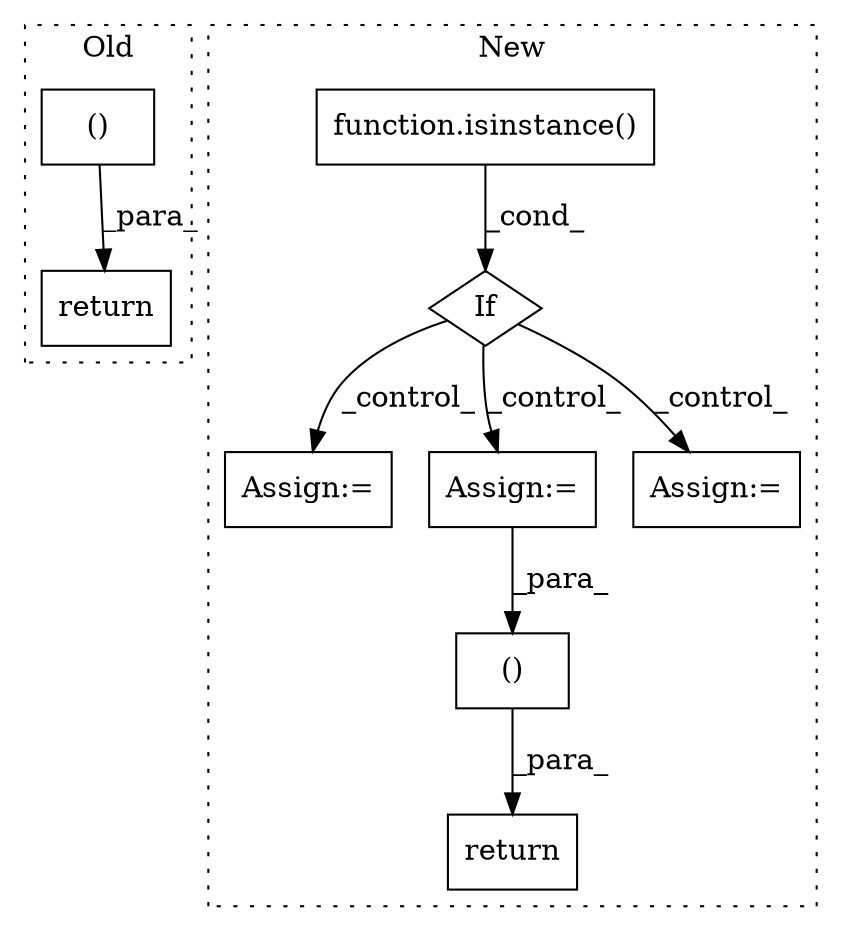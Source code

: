 digraph G {
subgraph cluster0 {
1 [label="()" a="54" s="14571" l="20" shape="box"];
7 [label="return" a="93" s="14556" l="7" shape="box"];
label = "Old";
style="dotted";
}
subgraph cluster1 {
2 [label="function.isinstance()" a="75" s="14548,14571" l="11,1" shape="box"];
3 [label="If" a="96" s="14541" l="3" shape="diamond"];
4 [label="Assign:=" a="68" s="14590" l="3" shape="box"];
5 [label="Assign:=" a="68" s="14620" l="3" shape="box"];
6 [label="Assign:=" a="68" s="14656" l="3" shape="box"];
8 [label="()" a="54" s="15095" l="26" shape="box"];
9 [label="return" a="93" s="15080" l="7" shape="box"];
label = "New";
style="dotted";
}
1 -> 7 [label="_para_"];
2 -> 3 [label="_cond_"];
3 -> 5 [label="_control_"];
3 -> 6 [label="_control_"];
3 -> 4 [label="_control_"];
5 -> 8 [label="_para_"];
8 -> 9 [label="_para_"];
}